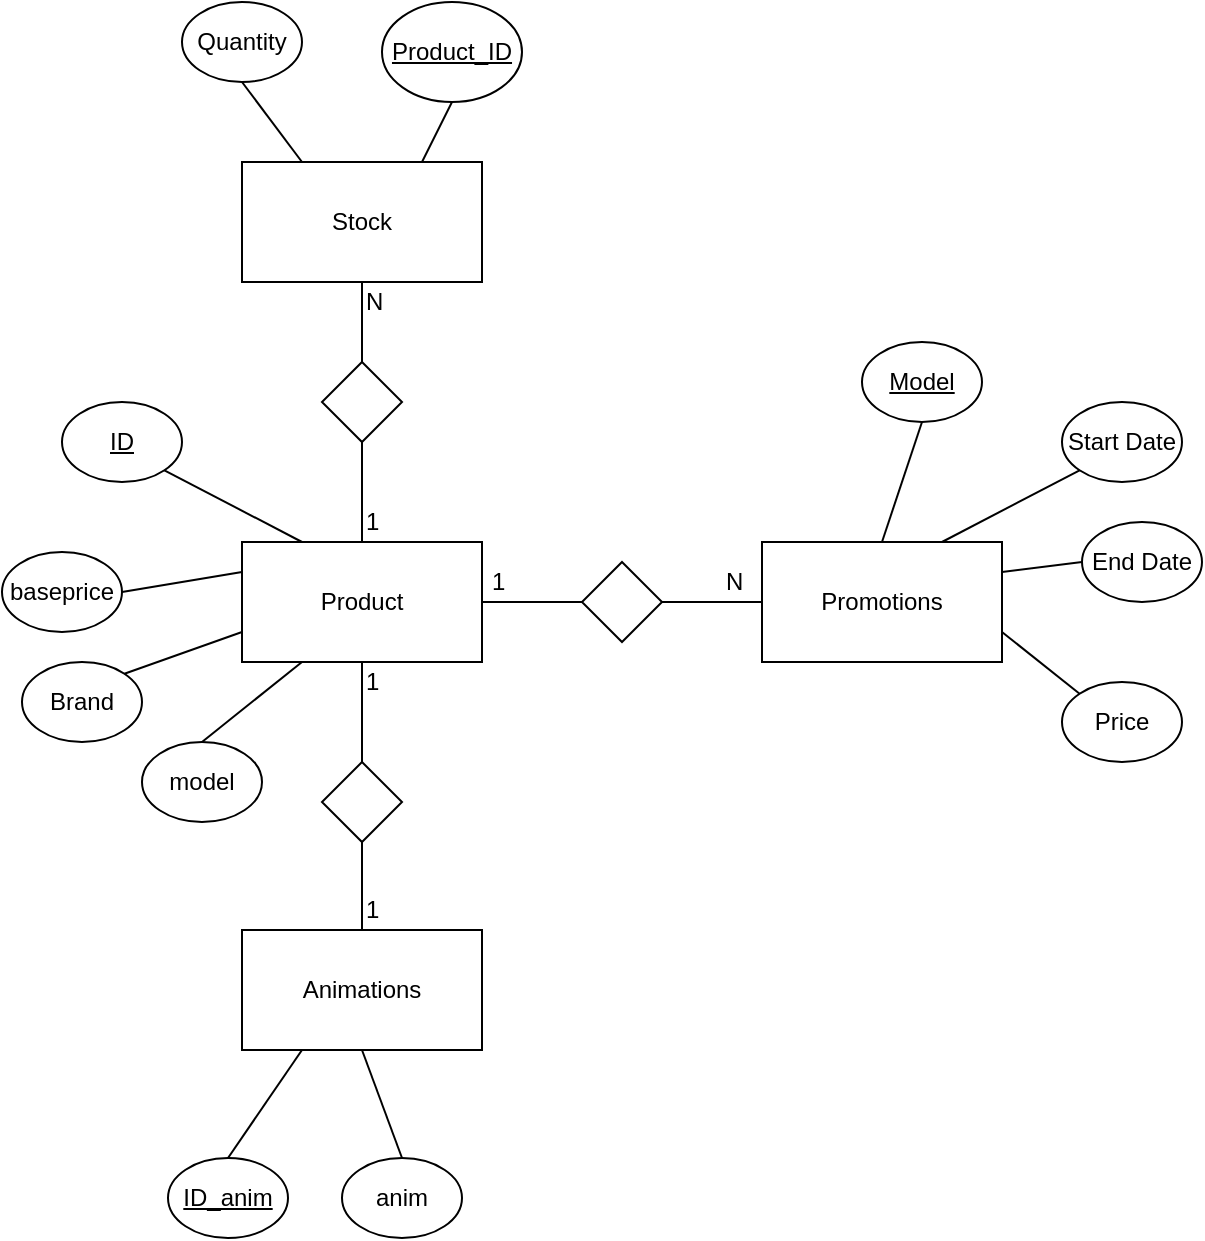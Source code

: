 <mxfile version="10.7.7" type="github"><diagram id="OCknMkzIubtz8ukTcuYW" name="Page-1"><mxGraphModel dx="1394" dy="800" grid="0" gridSize="10" guides="1" tooltips="1" connect="1" arrows="1" fold="1" page="0" pageScale="1" pageWidth="827" pageHeight="1169" math="0" shadow="0"><root><mxCell id="0"/><mxCell id="1" parent="0"/><mxCell id="oH9QTU-A1f3OKrH6Adip-17" style="edgeStyle=orthogonalEdgeStyle;rounded=0;orthogonalLoop=1;jettySize=auto;html=1;entryX=0;entryY=0.5;entryDx=0;entryDy=0;strokeColor=none;" parent="1" source="oH9QTU-A1f3OKrH6Adip-33" target="oH9QTU-A1f3OKrH6Adip-2" edge="1"><mxGeometry relative="1" as="geometry"/></mxCell><mxCell id="oH9QTU-A1f3OKrH6Adip-1" value="Product" style="rounded=0;whiteSpace=wrap;html=1;" parent="1" vertex="1"><mxGeometry x="220" y="290" width="120" height="60" as="geometry"/></mxCell><mxCell id="oH9QTU-A1f3OKrH6Adip-2" value="Promotions" style="rounded=0;whiteSpace=wrap;html=1;" parent="1" vertex="1"><mxGeometry x="480" y="290" width="120" height="60" as="geometry"/></mxCell><mxCell id="oH9QTU-A1f3OKrH6Adip-3" value="Stock" style="rounded=0;whiteSpace=wrap;html=1;" parent="1" vertex="1"><mxGeometry x="220" y="100" width="120" height="60" as="geometry"/></mxCell><mxCell id="oH9QTU-A1f3OKrH6Adip-4" value="Start Date" style="ellipse;whiteSpace=wrap;html=1;" parent="1" vertex="1"><mxGeometry x="630" y="220" width="60" height="40" as="geometry"/></mxCell><mxCell id="oH9QTU-A1f3OKrH6Adip-5" value="Price" style="ellipse;whiteSpace=wrap;html=1;" parent="1" vertex="1"><mxGeometry x="630" y="360" width="60" height="40" as="geometry"/></mxCell><mxCell id="oH9QTU-A1f3OKrH6Adip-6" value="model" style="ellipse;whiteSpace=wrap;html=1;" parent="1" vertex="1"><mxGeometry x="170" y="390" width="60" height="40" as="geometry"/></mxCell><mxCell id="oH9QTU-A1f3OKrH6Adip-7" value="Brand" style="ellipse;whiteSpace=wrap;html=1;" parent="1" vertex="1"><mxGeometry x="110" y="350" width="60" height="40" as="geometry"/></mxCell><mxCell id="oH9QTU-A1f3OKrH6Adip-8" value="baseprice" style="ellipse;whiteSpace=wrap;html=1;" parent="1" vertex="1"><mxGeometry x="100" y="295" width="60" height="40" as="geometry"/></mxCell><mxCell id="oH9QTU-A1f3OKrH6Adip-9" value="&lt;u&gt;ID&lt;/u&gt;" style="ellipse;whiteSpace=wrap;html=1;" parent="1" vertex="1"><mxGeometry x="130" y="220" width="60" height="40" as="geometry"/></mxCell><mxCell id="oH9QTU-A1f3OKrH6Adip-13" value="&lt;u&gt;Product_ID&lt;/u&gt;" style="ellipse;whiteSpace=wrap;html=1;" parent="1" vertex="1"><mxGeometry x="290" y="20" width="70" height="50" as="geometry"/></mxCell><mxCell id="oH9QTU-A1f3OKrH6Adip-14" value="Quantity" style="ellipse;whiteSpace=wrap;html=1;" parent="1" vertex="1"><mxGeometry x="190" y="20" width="60" height="40" as="geometry"/></mxCell><mxCell id="oH9QTU-A1f3OKrH6Adip-15" value="&lt;u&gt;Model&lt;/u&gt;" style="ellipse;whiteSpace=wrap;html=1;" parent="1" vertex="1"><mxGeometry x="530" y="190" width="60" height="40" as="geometry"/></mxCell><mxCell id="oH9QTU-A1f3OKrH6Adip-16" value="End Date" style="ellipse;whiteSpace=wrap;html=1;" parent="1" vertex="1"><mxGeometry x="640" y="280" width="60" height="40" as="geometry"/></mxCell><mxCell id="oH9QTU-A1f3OKrH6Adip-19" value="" style="endArrow=none;html=1;strokeColor=#000000;strokeWidth=1;exitX=1;exitY=0.5;exitDx=0;exitDy=0;entryX=0;entryY=0.5;entryDx=0;entryDy=0;" parent="1" source="oH9QTU-A1f3OKrH6Adip-1" target="oH9QTU-A1f3OKrH6Adip-2" edge="1"><mxGeometry width="50" height="50" relative="1" as="geometry"><mxPoint x="330" y="390" as="sourcePoint"/><mxPoint x="380" y="340" as="targetPoint"/></mxGeometry></mxCell><mxCell id="oH9QTU-A1f3OKrH6Adip-20" value="" style="endArrow=none;html=1;strokeColor=#000000;strokeWidth=1;entryX=0.5;entryY=1;entryDx=0;entryDy=0;exitX=0.5;exitY=0;exitDx=0;exitDy=0;" parent="1" source="oH9QTU-A1f3OKrH6Adip-2" target="oH9QTU-A1f3OKrH6Adip-15" edge="1"><mxGeometry width="50" height="50" relative="1" as="geometry"><mxPoint x="390" y="510" as="sourcePoint"/><mxPoint x="440" y="460" as="targetPoint"/></mxGeometry></mxCell><mxCell id="oH9QTU-A1f3OKrH6Adip-21" value="" style="endArrow=none;html=1;strokeColor=#000000;strokeWidth=1;entryX=0;entryY=1;entryDx=0;entryDy=0;exitX=0.75;exitY=0;exitDx=0;exitDy=0;" parent="1" source="oH9QTU-A1f3OKrH6Adip-2" target="oH9QTU-A1f3OKrH6Adip-4" edge="1"><mxGeometry width="50" height="50" relative="1" as="geometry"><mxPoint x="400" y="520" as="sourcePoint"/><mxPoint x="450" y="470" as="targetPoint"/></mxGeometry></mxCell><mxCell id="oH9QTU-A1f3OKrH6Adip-22" value="" style="endArrow=none;html=1;strokeColor=#000000;strokeWidth=1;entryX=0;entryY=0.5;entryDx=0;entryDy=0;exitX=1;exitY=0.25;exitDx=0;exitDy=0;" parent="1" source="oH9QTU-A1f3OKrH6Adip-2" target="oH9QTU-A1f3OKrH6Adip-16" edge="1"><mxGeometry width="50" height="50" relative="1" as="geometry"><mxPoint x="410" y="530" as="sourcePoint"/><mxPoint x="460" y="480" as="targetPoint"/></mxGeometry></mxCell><mxCell id="oH9QTU-A1f3OKrH6Adip-23" value="" style="endArrow=none;html=1;strokeColor=#000000;strokeWidth=1;entryX=0;entryY=0;entryDx=0;entryDy=0;exitX=1;exitY=0.75;exitDx=0;exitDy=0;" parent="1" source="oH9QTU-A1f3OKrH6Adip-2" target="oH9QTU-A1f3OKrH6Adip-5" edge="1"><mxGeometry width="50" height="50" relative="1" as="geometry"><mxPoint x="420" y="540" as="sourcePoint"/><mxPoint x="470" y="490" as="targetPoint"/></mxGeometry></mxCell><mxCell id="oH9QTU-A1f3OKrH6Adip-24" value="" style="endArrow=none;html=1;strokeColor=#000000;strokeWidth=1;entryX=1;entryY=1;entryDx=0;entryDy=0;exitX=0.25;exitY=0;exitDx=0;exitDy=0;" parent="1" source="oH9QTU-A1f3OKrH6Adip-1" target="oH9QTU-A1f3OKrH6Adip-9" edge="1"><mxGeometry width="50" height="50" relative="1" as="geometry"><mxPoint x="530" y="550" as="sourcePoint"/><mxPoint x="580" y="500" as="targetPoint"/></mxGeometry></mxCell><mxCell id="oH9QTU-A1f3OKrH6Adip-25" value="" style="endArrow=none;html=1;strokeColor=#000000;strokeWidth=1;entryX=1;entryY=0.5;entryDx=0;entryDy=0;exitX=0;exitY=0.25;exitDx=0;exitDy=0;" parent="1" source="oH9QTU-A1f3OKrH6Adip-1" target="oH9QTU-A1f3OKrH6Adip-8" edge="1"><mxGeometry width="50" height="50" relative="1" as="geometry"><mxPoint x="540" y="560" as="sourcePoint"/><mxPoint x="590" y="510" as="targetPoint"/></mxGeometry></mxCell><mxCell id="oH9QTU-A1f3OKrH6Adip-26" value="" style="endArrow=none;html=1;strokeColor=#000000;strokeWidth=1;entryX=1;entryY=0;entryDx=0;entryDy=0;exitX=0;exitY=0.75;exitDx=0;exitDy=0;" parent="1" source="oH9QTU-A1f3OKrH6Adip-1" target="oH9QTU-A1f3OKrH6Adip-7" edge="1"><mxGeometry width="50" height="50" relative="1" as="geometry"><mxPoint x="550" y="570" as="sourcePoint"/><mxPoint x="600" y="520" as="targetPoint"/></mxGeometry></mxCell><mxCell id="oH9QTU-A1f3OKrH6Adip-27" value="" style="endArrow=none;html=1;strokeColor=#000000;strokeWidth=1;entryX=0.5;entryY=0;entryDx=0;entryDy=0;exitX=0.25;exitY=1;exitDx=0;exitDy=0;" parent="1" source="oH9QTU-A1f3OKrH6Adip-1" target="oH9QTU-A1f3OKrH6Adip-6" edge="1"><mxGeometry width="50" height="50" relative="1" as="geometry"><mxPoint x="560" y="580" as="sourcePoint"/><mxPoint x="610" y="530" as="targetPoint"/></mxGeometry></mxCell><mxCell id="oH9QTU-A1f3OKrH6Adip-28" value="" style="endArrow=none;html=1;strokeColor=#000000;strokeWidth=1;entryX=0.5;entryY=1;entryDx=0;entryDy=0;exitX=0.25;exitY=0;exitDx=0;exitDy=0;" parent="1" source="oH9QTU-A1f3OKrH6Adip-3" target="oH9QTU-A1f3OKrH6Adip-14" edge="1"><mxGeometry width="50" height="50" relative="1" as="geometry"><mxPoint x="540" y="590" as="sourcePoint"/><mxPoint x="590" y="540" as="targetPoint"/></mxGeometry></mxCell><mxCell id="oH9QTU-A1f3OKrH6Adip-29" value="" style="endArrow=none;html=1;strokeColor=#000000;strokeWidth=1;entryX=0.5;entryY=1;entryDx=0;entryDy=0;exitX=0.75;exitY=0;exitDx=0;exitDy=0;" parent="1" source="oH9QTU-A1f3OKrH6Adip-3" target="oH9QTU-A1f3OKrH6Adip-13" edge="1"><mxGeometry width="50" height="50" relative="1" as="geometry"><mxPoint x="550" y="600" as="sourcePoint"/><mxPoint x="600" y="550" as="targetPoint"/></mxGeometry></mxCell><mxCell id="oH9QTU-A1f3OKrH6Adip-30" value="" style="endArrow=none;html=1;strokeColor=#000000;strokeWidth=1;entryX=0.5;entryY=0;entryDx=0;entryDy=0;exitX=0.5;exitY=1;exitDx=0;exitDy=0;" parent="1" source="oH9QTU-A1f3OKrH6Adip-39" target="oH9QTU-A1f3OKrH6Adip-1" edge="1"><mxGeometry width="50" height="50" relative="1" as="geometry"><mxPoint x="560" y="610" as="sourcePoint"/><mxPoint x="610" y="560" as="targetPoint"/></mxGeometry></mxCell><mxCell id="oH9QTU-A1f3OKrH6Adip-32" value="1" style="text;html=1;resizable=0;points=[];autosize=1;align=left;verticalAlign=top;spacingTop=-4;" parent="1" vertex="1"><mxGeometry x="343" y="300" width="20" height="20" as="geometry"/></mxCell><mxCell id="oH9QTU-A1f3OKrH6Adip-35" value="1" style="text;html=1;resizable=0;points=[];autosize=1;align=left;verticalAlign=top;spacingTop=-4;" parent="1" vertex="1"><mxGeometry x="280" y="270" width="20" height="20" as="geometry"/></mxCell><mxCell id="oH9QTU-A1f3OKrH6Adip-36" value="N" style="text;html=1;resizable=0;points=[];autosize=1;align=left;verticalAlign=top;spacingTop=-4;" parent="1" vertex="1"><mxGeometry x="280" y="160" width="20" height="20" as="geometry"/></mxCell><mxCell id="oH9QTU-A1f3OKrH6Adip-33" value="N" style="text;html=1;resizable=0;points=[];autosize=1;align=left;verticalAlign=top;spacingTop=-4;" parent="1" vertex="1"><mxGeometry x="460" y="300" width="20" height="20" as="geometry"/></mxCell><mxCell id="oH9QTU-A1f3OKrH6Adip-37" style="edgeStyle=orthogonalEdgeStyle;rounded=0;orthogonalLoop=1;jettySize=auto;html=1;entryX=0;entryY=0.5;entryDx=0;entryDy=0;strokeColor=none;" parent="1" source="oH9QTU-A1f3OKrH6Adip-1" target="oH9QTU-A1f3OKrH6Adip-33" edge="1"><mxGeometry relative="1" as="geometry"><mxPoint x="340" y="320" as="sourcePoint"/><mxPoint x="480" y="320" as="targetPoint"/></mxGeometry></mxCell><mxCell id="oH9QTU-A1f3OKrH6Adip-38" value="" style="rhombus;whiteSpace=wrap;html=1;" parent="1" vertex="1"><mxGeometry x="390" y="300" width="40" height="40" as="geometry"/></mxCell><mxCell id="oH9QTU-A1f3OKrH6Adip-39" value="" style="rhombus;whiteSpace=wrap;html=1;" parent="1" vertex="1"><mxGeometry x="260" y="200" width="40" height="40" as="geometry"/></mxCell><mxCell id="oH9QTU-A1f3OKrH6Adip-40" value="" style="endArrow=none;html=1;strokeColor=#000000;strokeWidth=1;entryX=0.5;entryY=0;entryDx=0;entryDy=0;exitX=0.5;exitY=1;exitDx=0;exitDy=0;" parent="1" source="oH9QTU-A1f3OKrH6Adip-3" target="oH9QTU-A1f3OKrH6Adip-39" edge="1"><mxGeometry width="50" height="50" relative="1" as="geometry"><mxPoint x="280" y="160" as="sourcePoint"/><mxPoint x="280" y="290" as="targetPoint"/></mxGeometry></mxCell><mxCell id="_sYw4TLCYKv0ASLUobr3-1" value="Animations" style="rounded=0;whiteSpace=wrap;html=1;" vertex="1" parent="1"><mxGeometry x="220" y="484" width="120" height="60" as="geometry"/></mxCell><mxCell id="_sYw4TLCYKv0ASLUobr3-2" value="" style="endArrow=none;html=1;entryX=0.5;entryY=1;entryDx=0;entryDy=0;exitX=0.5;exitY=0;exitDx=0;exitDy=0;" edge="1" parent="1" source="_sYw4TLCYKv0ASLUobr3-3" target="oH9QTU-A1f3OKrH6Adip-1"><mxGeometry width="50" height="50" relative="1" as="geometry"><mxPoint x="-45" y="609" as="sourcePoint"/><mxPoint x="5" y="559" as="targetPoint"/></mxGeometry></mxCell><mxCell id="_sYw4TLCYKv0ASLUobr3-3" value="" style="rhombus;whiteSpace=wrap;html=1;" vertex="1" parent="1"><mxGeometry x="260" y="400" width="40" height="40" as="geometry"/></mxCell><mxCell id="_sYw4TLCYKv0ASLUobr3-4" value="" style="endArrow=none;html=1;entryX=0.5;entryY=1;entryDx=0;entryDy=0;exitX=0.5;exitY=0;exitDx=0;exitDy=0;" edge="1" parent="1" source="_sYw4TLCYKv0ASLUobr3-1" target="_sYw4TLCYKv0ASLUobr3-3"><mxGeometry width="50" height="50" relative="1" as="geometry"><mxPoint x="280" y="484" as="sourcePoint"/><mxPoint x="280" y="350" as="targetPoint"/></mxGeometry></mxCell><mxCell id="_sYw4TLCYKv0ASLUobr3-5" value="&lt;u&gt;ID_anim&lt;/u&gt;" style="ellipse;whiteSpace=wrap;html=1;" vertex="1" parent="1"><mxGeometry x="183" y="598" width="60" height="40" as="geometry"/></mxCell><mxCell id="_sYw4TLCYKv0ASLUobr3-6" value="" style="endArrow=none;html=1;strokeColor=#000000;strokeWidth=1;entryX=0.5;entryY=0;entryDx=0;entryDy=0;exitX=0.25;exitY=1;exitDx=0;exitDy=0;" edge="1" parent="1" source="_sYw4TLCYKv0ASLUobr3-1" target="_sYw4TLCYKv0ASLUobr3-5"><mxGeometry width="50" height="50" relative="1" as="geometry"><mxPoint x="260" y="300" as="sourcePoint"/><mxPoint x="191" y="264" as="targetPoint"/></mxGeometry></mxCell><mxCell id="_sYw4TLCYKv0ASLUobr3-7" value="anim" style="ellipse;whiteSpace=wrap;html=1;" vertex="1" parent="1"><mxGeometry x="270" y="598" width="60" height="40" as="geometry"/></mxCell><mxCell id="_sYw4TLCYKv0ASLUobr3-8" value="" style="endArrow=none;html=1;strokeColor=#000000;strokeWidth=1;entryX=0.5;entryY=0;entryDx=0;entryDy=0;exitX=0.5;exitY=1;exitDx=0;exitDy=0;" edge="1" parent="1" source="_sYw4TLCYKv0ASLUobr3-1" target="_sYw4TLCYKv0ASLUobr3-7"><mxGeometry width="50" height="50" relative="1" as="geometry"><mxPoint x="260" y="554" as="sourcePoint"/><mxPoint x="223" y="608" as="targetPoint"/></mxGeometry></mxCell><mxCell id="_sYw4TLCYKv0ASLUobr3-9" value="1" style="text;html=1;resizable=0;points=[];autosize=1;align=left;verticalAlign=top;spacingTop=-4;" vertex="1" parent="1"><mxGeometry x="280" y="350" width="20" height="20" as="geometry"/></mxCell><mxCell id="_sYw4TLCYKv0ASLUobr3-10" value="1" style="text;html=1;resizable=0;points=[];autosize=1;align=left;verticalAlign=top;spacingTop=-4;" vertex="1" parent="1"><mxGeometry x="280" y="464" width="17" height="14" as="geometry"/></mxCell></root></mxGraphModel></diagram></mxfile>